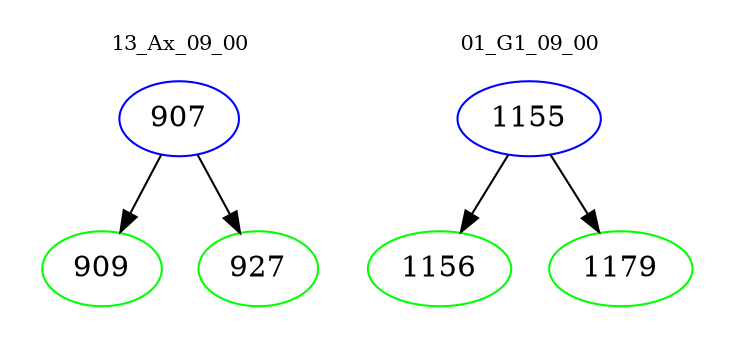 digraph{
subgraph cluster_0 {
color = white
label = "13_Ax_09_00";
fontsize=10;
T0_907 [label="907", color="blue"]
T0_907 -> T0_909 [color="black"]
T0_909 [label="909", color="green"]
T0_907 -> T0_927 [color="black"]
T0_927 [label="927", color="green"]
}
subgraph cluster_1 {
color = white
label = "01_G1_09_00";
fontsize=10;
T1_1155 [label="1155", color="blue"]
T1_1155 -> T1_1156 [color="black"]
T1_1156 [label="1156", color="green"]
T1_1155 -> T1_1179 [color="black"]
T1_1179 [label="1179", color="green"]
}
}
